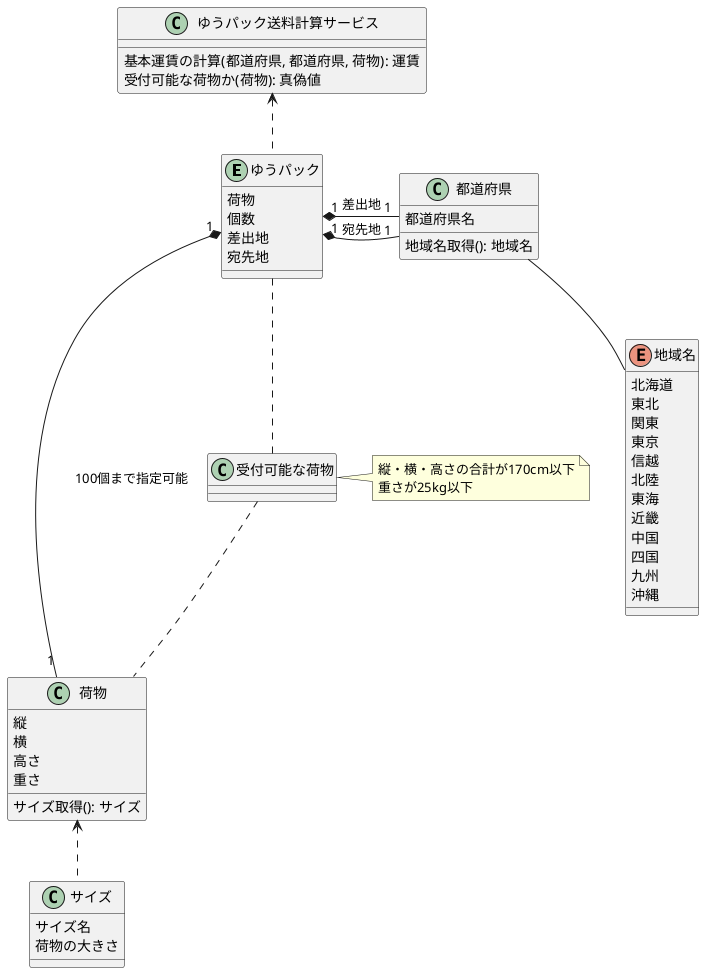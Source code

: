 @startuml domain-model

entity ゆうパック {
    荷物
    個数
    差出地
    宛先地
}

class ゆうパック送料計算サービス {
    基本運賃の計算(都道府県, 都道府県, 荷物): 運賃
    受付可能な荷物か(荷物): 真偽値
}

class 荷物 {
    縦
    横
    高さ
    重さ
    サイズ取得(): サイズ
}

class サイズ {
    サイズ名
    荷物の大きさ
}

class 受付可能な荷物

note "縦・横・高さの合計が170cm以下\n重さが25kg以下" as 荷物仕様

class 都道府県 {
    都道府県名
    地域名取得(): 地域名
}

enum 地域名 {
    北海道
    東北
    関東
    東京
    信越
    北陸
    東海
    近畿
    中国
    四国
    九州
    沖縄
}

ゆうパック送料計算サービス <.. ゆうパック
ゆうパック "1" *- "1" 荷物 : 100個まで指定可能
荷物 <.. サイズ
ゆうパック .. 受付可能な荷物
受付可能な荷物 <- 荷物仕様
受付可能な荷物 .. 荷物
ゆうパック "1" *- "1" 都道府県 : 差出地
ゆうパック "1" *- "1" 都道府県 : 宛先地
都道府県 -- 地域名

@enduml
